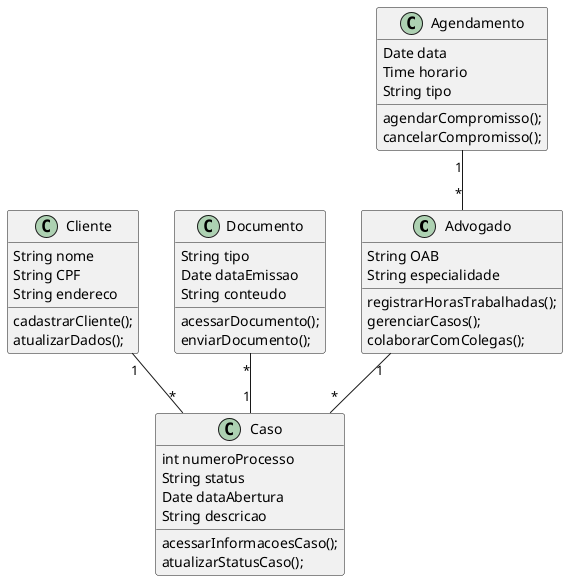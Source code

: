 @startuml

Advogado "1" -- "*" Caso
Cliente "1" -- "*" Caso
Documento "*" -- "1" Caso
Agendamento "1" -- "*" Advogado

Cliente : String nome
Cliente : String CPF
Cliente : String endereco
Cliente : cadastrarCliente();
Cliente : atualizarDados();

Caso : int numeroProcesso
Caso : String status
Caso : Date dataAbertura
Caso : String descricao
Caso : acessarInformacoesCaso();
Caso : atualizarStatusCaso();

Documento : String tipo
Documento : Date dataEmissao
Documento : String conteudo
Documento : acessarDocumento();
Documento : enviarDocumento();

Advogado : String OAB
Advogado : String especialidade
Advogado : registrarHorasTrabalhadas();
Advogado : gerenciarCasos();
Advogado : colaborarComColegas();

Agendamento : Date data
Agendamento : Time horario
Agendamento : String tipo
Agendamento : agendarCompromisso();
Agendamento : cancelarCompromisso();

@enduml
